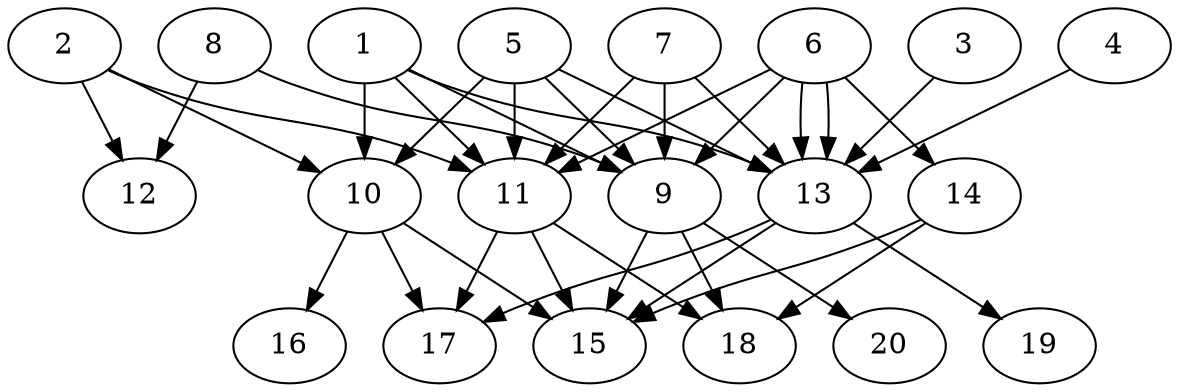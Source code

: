 // DAG automatically generated by daggen at Tue Jul 23 14:34:09 2019
// ./daggen --dot -n 20 --ccr 0.5 --fat 0.7 --regular 0.5 --density 0.8 --mindata 5242880 --maxdata 52428800 
digraph G {
  1 [size="85796864", alpha="0.05", expect_size="42898432"] 
  1 -> 9 [size ="42898432"]
  1 -> 10 [size ="42898432"]
  1 -> 11 [size ="42898432"]
  1 -> 13 [size ="42898432"]
  2 [size="37525504", alpha="0.06", expect_size="18762752"] 
  2 -> 10 [size ="18762752"]
  2 -> 11 [size ="18762752"]
  2 -> 12 [size ="18762752"]
  3 [size="74473472", alpha="0.07", expect_size="37236736"] 
  3 -> 13 [size ="37236736"]
  4 [size="52690944", alpha="0.04", expect_size="26345472"] 
  4 -> 13 [size ="26345472"]
  5 [size="71620608", alpha="0.05", expect_size="35810304"] 
  5 -> 9 [size ="35810304"]
  5 -> 10 [size ="35810304"]
  5 -> 11 [size ="35810304"]
  5 -> 13 [size ="35810304"]
  6 [size="43296768", alpha="0.03", expect_size="21648384"] 
  6 -> 9 [size ="21648384"]
  6 -> 11 [size ="21648384"]
  6 -> 13 [size ="21648384"]
  6 -> 13 [size ="21648384"]
  6 -> 14 [size ="21648384"]
  7 [size="76132352", alpha="0.15", expect_size="38066176"] 
  7 -> 9 [size ="38066176"]
  7 -> 11 [size ="38066176"]
  7 -> 13 [size ="38066176"]
  8 [size="58019840", alpha="0.10", expect_size="29009920"] 
  8 -> 9 [size ="29009920"]
  8 -> 12 [size ="29009920"]
  9 [size="22087680", alpha="0.19", expect_size="11043840"] 
  9 -> 15 [size ="11043840"]
  9 -> 18 [size ="11043840"]
  9 -> 20 [size ="11043840"]
  10 [size="101834752", alpha="0.05", expect_size="50917376"] 
  10 -> 15 [size ="50917376"]
  10 -> 16 [size ="50917376"]
  10 -> 17 [size ="50917376"]
  11 [size="73662464", alpha="0.01", expect_size="36831232"] 
  11 -> 15 [size ="36831232"]
  11 -> 17 [size ="36831232"]
  11 -> 18 [size ="36831232"]
  12 [size="98131968", alpha="0.11", expect_size="49065984"] 
  13 [size="32968704", alpha="0.08", expect_size="16484352"] 
  13 -> 15 [size ="16484352"]
  13 -> 17 [size ="16484352"]
  13 -> 19 [size ="16484352"]
  14 [size="67661824", alpha="0.06", expect_size="33830912"] 
  14 -> 15 [size ="33830912"]
  14 -> 18 [size ="33830912"]
  15 [size="86493184", alpha="0.05", expect_size="43246592"] 
  16 [size="17047552", alpha="0.19", expect_size="8523776"] 
  17 [size="31830016", alpha="0.12", expect_size="15915008"] 
  18 [size="100608000", alpha="0.19", expect_size="50304000"] 
  19 [size="52350976", alpha="0.00", expect_size="26175488"] 
  20 [size="46219264", alpha="0.12", expect_size="23109632"] 
}

